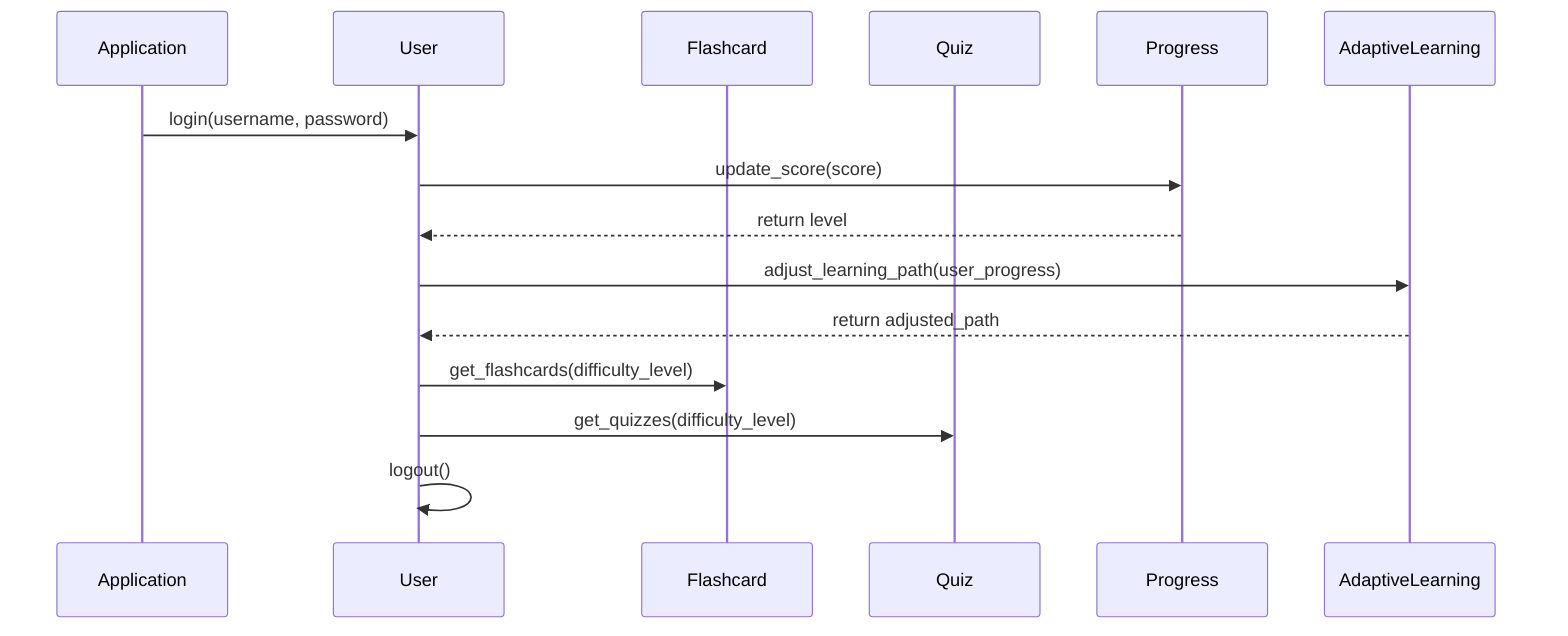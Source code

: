 sequenceDiagram
    participant A as Application
    participant U as User
    participant F as Flashcard
    participant Q as Quiz
    participant P as Progress
    participant AL as AdaptiveLearning
    A->>U: login(username, password)
    U->>P: update_score(score)
    P-->>U: return level
    U->>AL: adjust_learning_path(user_progress)
    AL-->>U: return adjusted_path
    U->>F: get_flashcards(difficulty_level)
    U->>Q: get_quizzes(difficulty_level)
    U->>U: logout()